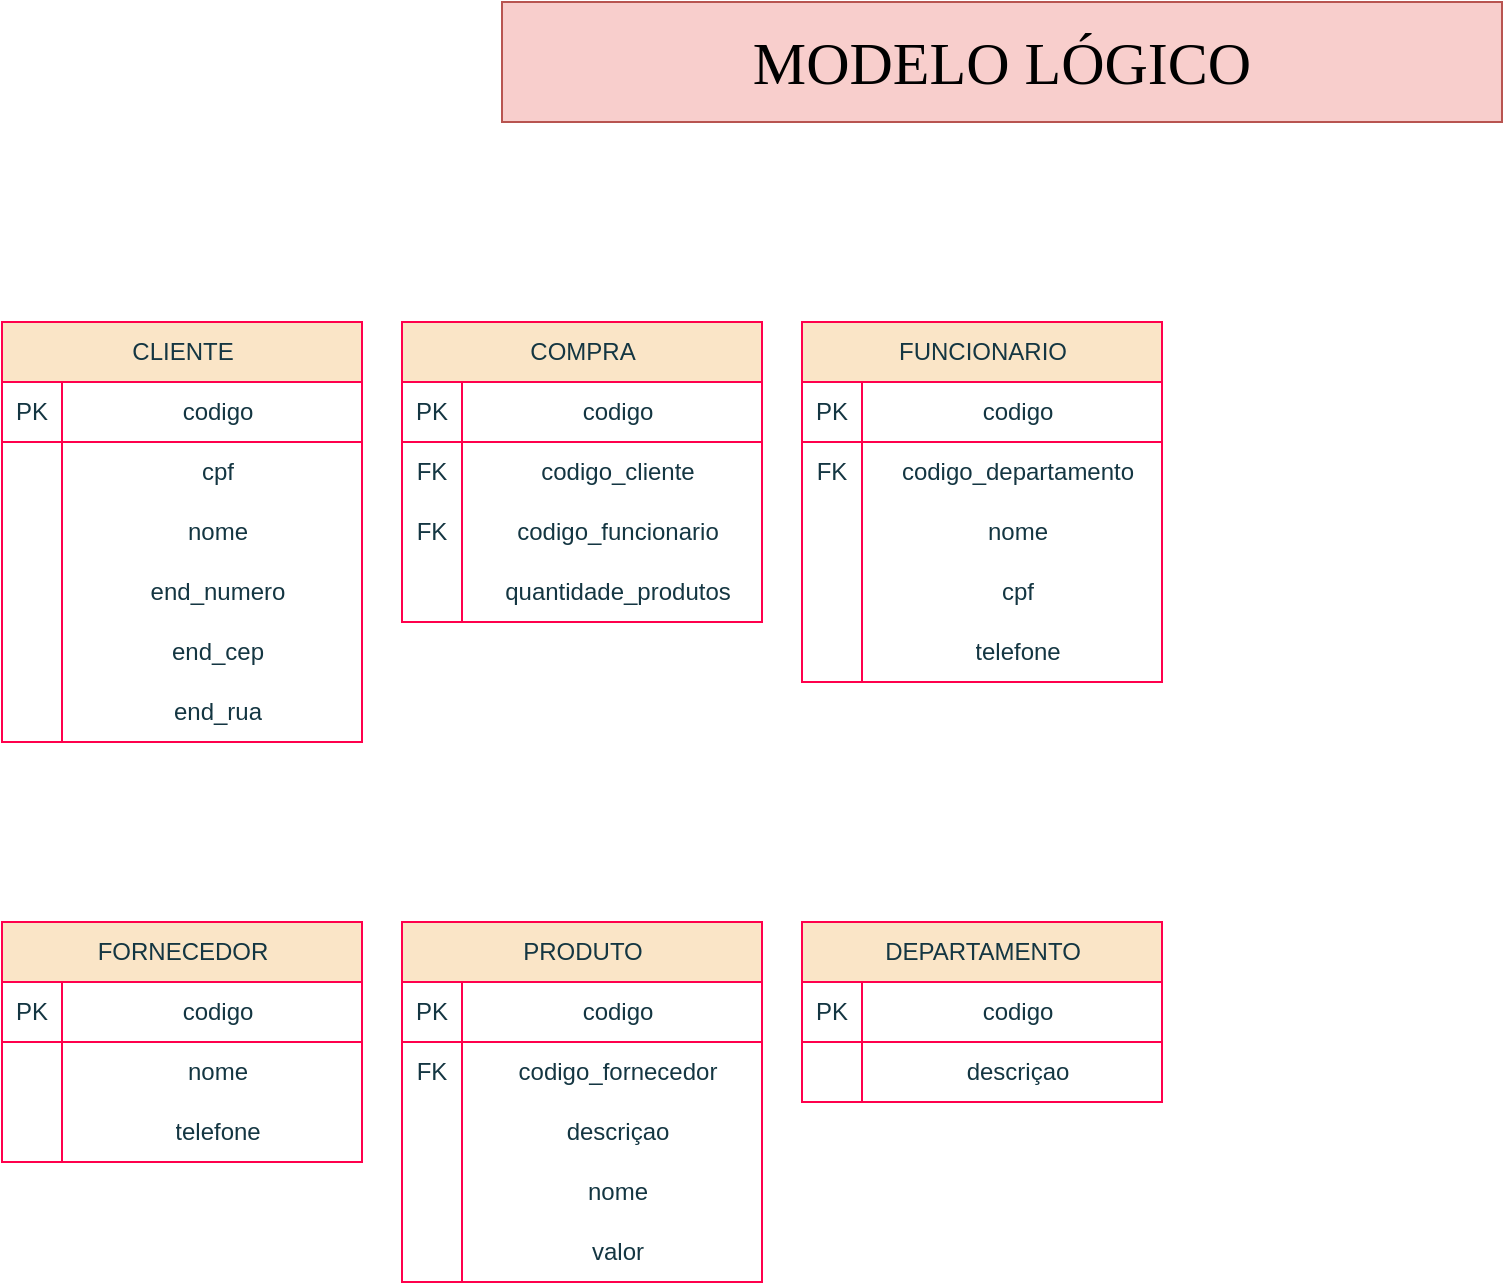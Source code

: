 <mxfile version="22.0.8" type="github">
  <diagram name="Página-1" id="IMEDKM5bIkjh9OdjRMLO">
    <mxGraphModel dx="1434" dy="782" grid="1" gridSize="10" guides="1" tooltips="1" connect="1" arrows="1" fold="1" page="1" pageScale="1" pageWidth="1169" pageHeight="827" background="#ffffff" math="0" shadow="0">
      <root>
        <mxCell id="0" />
        <mxCell id="1" parent="0" />
        <mxCell id="RP7J2aFm7QF6DrA7Vpbi-40" value="COMPRA" style="shape=table;startSize=30;container=1;collapsible=1;childLayout=tableLayout;fixedRows=1;rowLines=0;fontStyle=0;align=center;resizeLast=1;html=1;labelBackgroundColor=none;fillColor=#FAE5C7;strokeColor=#ff004c;fontColor=#143642;swimlaneFillColor=#FFFFFF;fontFamily=Helvetica; &lt;/style&gt;;" parent="1" vertex="1">
          <mxGeometry x="290" y="160" width="180" height="150" as="geometry" />
        </mxCell>
        <mxCell id="RP7J2aFm7QF6DrA7Vpbi-41" value="" style="shape=tableRow;horizontal=0;startSize=0;swimlaneHead=0;swimlaneBody=0;fillColor=none;collapsible=0;dropTarget=0;points=[[0,0.5],[1,0.5]];portConstraint=eastwest;top=0;left=0;right=0;bottom=1;labelBackgroundColor=none;strokeColor=#ff004c;fontColor=#143642;swimlaneFillColor=#FFFFFF;fontFamily=Helvetica; &lt;/style&gt;;fontStyle=0;align=center;" parent="RP7J2aFm7QF6DrA7Vpbi-40" vertex="1">
          <mxGeometry y="30" width="180" height="30" as="geometry" />
        </mxCell>
        <mxCell id="RP7J2aFm7QF6DrA7Vpbi-42" value="PK" style="shape=partialRectangle;connectable=0;fillColor=none;top=0;left=0;bottom=0;right=0;fontStyle=0;overflow=hidden;whiteSpace=wrap;html=1;labelBackgroundColor=none;strokeColor=#ff004c;fontColor=#143642;swimlaneFillColor=#FFFFFF;fontFamily=Helvetica; &lt;/style&gt;;align=center;" parent="RP7J2aFm7QF6DrA7Vpbi-41" vertex="1">
          <mxGeometry width="30" height="30" as="geometry">
            <mxRectangle width="30" height="30" as="alternateBounds" />
          </mxGeometry>
        </mxCell>
        <mxCell id="RP7J2aFm7QF6DrA7Vpbi-43" value="codigo" style="shape=partialRectangle;connectable=0;fillColor=none;top=0;left=0;bottom=0;right=0;align=center;spacingLeft=6;fontStyle=0;overflow=hidden;whiteSpace=wrap;html=1;labelBackgroundColor=none;strokeColor=#ff004c;fontColor=#143642;swimlaneFillColor=#FFFFFF;fontFamily=Helvetica; &lt;/style&gt;;" parent="RP7J2aFm7QF6DrA7Vpbi-41" vertex="1">
          <mxGeometry x="30" width="150" height="30" as="geometry">
            <mxRectangle width="150" height="30" as="alternateBounds" />
          </mxGeometry>
        </mxCell>
        <mxCell id="RP7J2aFm7QF6DrA7Vpbi-44" value="" style="shape=tableRow;horizontal=0;startSize=0;swimlaneHead=0;swimlaneBody=0;fillColor=none;collapsible=0;dropTarget=0;points=[[0,0.5],[1,0.5]];portConstraint=eastwest;top=0;left=0;right=0;bottom=0;labelBackgroundColor=none;strokeColor=#ff004c;fontColor=#143642;swimlaneFillColor=#FFFFFF;fontFamily=Helvetica; &lt;/style&gt;;fontStyle=0;align=center;" parent="RP7J2aFm7QF6DrA7Vpbi-40" vertex="1">
          <mxGeometry y="60" width="180" height="30" as="geometry" />
        </mxCell>
        <mxCell id="RP7J2aFm7QF6DrA7Vpbi-45" value="FK" style="shape=partialRectangle;connectable=0;fillColor=none;top=0;left=0;bottom=0;right=0;editable=1;overflow=hidden;whiteSpace=wrap;html=1;labelBackgroundColor=none;strokeColor=#ff004c;fontColor=#143642;swimlaneFillColor=#FFFFFF;fontFamily=Helvetica; &lt;/style&gt;;fontStyle=0;align=center;" parent="RP7J2aFm7QF6DrA7Vpbi-44" vertex="1">
          <mxGeometry width="30" height="30" as="geometry">
            <mxRectangle width="30" height="30" as="alternateBounds" />
          </mxGeometry>
        </mxCell>
        <mxCell id="RP7J2aFm7QF6DrA7Vpbi-46" value="codigo_cliente" style="shape=partialRectangle;connectable=0;fillColor=none;top=0;left=0;bottom=0;right=0;align=center;spacingLeft=6;overflow=hidden;whiteSpace=wrap;html=1;labelBackgroundColor=none;strokeColor=#ff004c;fontColor=#143642;swimlaneFillColor=#FFFFFF;fontFamily=Helvetica; &lt;/style&gt;;fontStyle=0;" parent="RP7J2aFm7QF6DrA7Vpbi-44" vertex="1">
          <mxGeometry x="30" width="150" height="30" as="geometry">
            <mxRectangle width="150" height="30" as="alternateBounds" />
          </mxGeometry>
        </mxCell>
        <mxCell id="RP7J2aFm7QF6DrA7Vpbi-47" value="" style="shape=tableRow;horizontal=0;startSize=0;swimlaneHead=0;swimlaneBody=0;fillColor=none;collapsible=0;dropTarget=0;points=[[0,0.5],[1,0.5]];portConstraint=eastwest;top=0;left=0;right=0;bottom=0;labelBackgroundColor=none;strokeColor=#ff004c;fontColor=#143642;swimlaneFillColor=#FFFFFF;fontFamily=Helvetica; &lt;/style&gt;;fontStyle=0;align=center;" parent="RP7J2aFm7QF6DrA7Vpbi-40" vertex="1">
          <mxGeometry y="90" width="180" height="30" as="geometry" />
        </mxCell>
        <mxCell id="RP7J2aFm7QF6DrA7Vpbi-48" value="FK" style="shape=partialRectangle;connectable=0;fillColor=none;top=0;left=0;bottom=0;right=0;editable=1;overflow=hidden;whiteSpace=wrap;html=1;labelBackgroundColor=none;strokeColor=#ff004c;fontColor=#143642;swimlaneFillColor=#FFFFFF;fontFamily=Helvetica; &lt;/style&gt;;fontStyle=0;align=center;" parent="RP7J2aFm7QF6DrA7Vpbi-47" vertex="1">
          <mxGeometry width="30" height="30" as="geometry">
            <mxRectangle width="30" height="30" as="alternateBounds" />
          </mxGeometry>
        </mxCell>
        <mxCell id="RP7J2aFm7QF6DrA7Vpbi-49" value="codigo_funcionario" style="shape=partialRectangle;connectable=0;fillColor=none;top=0;left=0;bottom=0;right=0;align=center;spacingLeft=6;overflow=hidden;whiteSpace=wrap;html=1;labelBackgroundColor=none;strokeColor=#ff004c;fontColor=#143642;swimlaneFillColor=#FFFFFF;fontFamily=Helvetica; &lt;/style&gt;;fontStyle=0;" parent="RP7J2aFm7QF6DrA7Vpbi-47" vertex="1">
          <mxGeometry x="30" width="150" height="30" as="geometry">
            <mxRectangle width="150" height="30" as="alternateBounds" />
          </mxGeometry>
        </mxCell>
        <mxCell id="RP7J2aFm7QF6DrA7Vpbi-50" value="" style="shape=tableRow;horizontal=0;startSize=0;swimlaneHead=0;swimlaneBody=0;fillColor=none;collapsible=0;dropTarget=0;points=[[0,0.5],[1,0.5]];portConstraint=eastwest;top=0;left=0;right=0;bottom=0;labelBackgroundColor=none;strokeColor=#ff004c;fontColor=#143642;swimlaneFillColor=#FFFFFF;fontFamily=Helvetica; &lt;/style&gt;;fontStyle=0;align=center;" parent="RP7J2aFm7QF6DrA7Vpbi-40" vertex="1">
          <mxGeometry y="120" width="180" height="30" as="geometry" />
        </mxCell>
        <mxCell id="RP7J2aFm7QF6DrA7Vpbi-51" value="" style="shape=partialRectangle;connectable=0;fillColor=none;top=0;left=0;bottom=0;right=0;editable=1;overflow=hidden;whiteSpace=wrap;html=1;labelBackgroundColor=none;strokeColor=#ff004c;fontColor=#143642;swimlaneFillColor=#FFFFFF;fontFamily=Helvetica; &lt;/style&gt;;fontStyle=0;align=center;" parent="RP7J2aFm7QF6DrA7Vpbi-50" vertex="1">
          <mxGeometry width="30" height="30" as="geometry">
            <mxRectangle width="30" height="30" as="alternateBounds" />
          </mxGeometry>
        </mxCell>
        <mxCell id="RP7J2aFm7QF6DrA7Vpbi-52" value="quantidade_produtos" style="shape=partialRectangle;connectable=0;fillColor=none;top=0;left=0;bottom=0;right=0;align=center;spacingLeft=6;overflow=hidden;whiteSpace=wrap;html=1;labelBackgroundColor=none;strokeColor=#ff004c;fontColor=#143642;swimlaneFillColor=#FFFFFF;fontFamily=Helvetica; &lt;/style&gt;;fontStyle=0;" parent="RP7J2aFm7QF6DrA7Vpbi-50" vertex="1">
          <mxGeometry x="30" width="150" height="30" as="geometry">
            <mxRectangle width="150" height="30" as="alternateBounds" />
          </mxGeometry>
        </mxCell>
        <mxCell id="RP7J2aFm7QF6DrA7Vpbi-53" value="PRODUTO" style="shape=table;startSize=30;container=1;collapsible=1;childLayout=tableLayout;fixedRows=1;rowLines=0;fontStyle=0;align=center;resizeLast=1;html=1;labelBackgroundColor=none;fillColor=#FAE5C7;strokeColor=#ff004c;fontColor=#143642;swimlaneFillColor=#FFFFFF;fontFamily=Helvetica; &lt;/style&gt;;" parent="1" vertex="1">
          <mxGeometry x="290" y="460" width="180" height="180" as="geometry" />
        </mxCell>
        <mxCell id="RP7J2aFm7QF6DrA7Vpbi-54" value="" style="shape=tableRow;horizontal=0;startSize=0;swimlaneHead=0;swimlaneBody=0;fillColor=none;collapsible=0;dropTarget=0;points=[[0,0.5],[1,0.5]];portConstraint=eastwest;top=0;left=0;right=0;bottom=1;labelBackgroundColor=none;strokeColor=#ff004c;fontColor=#143642;swimlaneFillColor=#FFFFFF;fontFamily=Helvetica; &lt;/style&gt;;fontStyle=0;align=center;" parent="RP7J2aFm7QF6DrA7Vpbi-53" vertex="1">
          <mxGeometry y="30" width="180" height="30" as="geometry" />
        </mxCell>
        <mxCell id="RP7J2aFm7QF6DrA7Vpbi-55" value="PK" style="shape=partialRectangle;connectable=0;fillColor=none;top=0;left=0;bottom=0;right=0;fontStyle=0;overflow=hidden;whiteSpace=wrap;html=1;labelBackgroundColor=none;strokeColor=#ff004c;fontColor=#143642;swimlaneFillColor=#FFFFFF;fontFamily=Helvetica; &lt;/style&gt;;align=center;" parent="RP7J2aFm7QF6DrA7Vpbi-54" vertex="1">
          <mxGeometry width="30" height="30" as="geometry">
            <mxRectangle width="30" height="30" as="alternateBounds" />
          </mxGeometry>
        </mxCell>
        <mxCell id="RP7J2aFm7QF6DrA7Vpbi-56" value="codigo" style="shape=partialRectangle;connectable=0;fillColor=none;top=0;left=0;bottom=0;right=0;align=center;spacingLeft=6;fontStyle=0;overflow=hidden;whiteSpace=wrap;html=1;labelBackgroundColor=none;strokeColor=#ff004c;fontColor=#143642;swimlaneFillColor=#FFFFFF;fontFamily=Helvetica; &lt;/style&gt;;" parent="RP7J2aFm7QF6DrA7Vpbi-54" vertex="1">
          <mxGeometry x="30" width="150" height="30" as="geometry">
            <mxRectangle width="150" height="30" as="alternateBounds" />
          </mxGeometry>
        </mxCell>
        <mxCell id="RP7J2aFm7QF6DrA7Vpbi-57" value="" style="shape=tableRow;horizontal=0;startSize=0;swimlaneHead=0;swimlaneBody=0;fillColor=none;collapsible=0;dropTarget=0;points=[[0,0.5],[1,0.5]];portConstraint=eastwest;top=0;left=0;right=0;bottom=0;labelBackgroundColor=none;strokeColor=#ff004c;fontColor=#143642;swimlaneFillColor=#FFFFFF;fontFamily=Helvetica; &lt;/style&gt;;fontStyle=0;align=center;" parent="RP7J2aFm7QF6DrA7Vpbi-53" vertex="1">
          <mxGeometry y="60" width="180" height="30" as="geometry" />
        </mxCell>
        <mxCell id="RP7J2aFm7QF6DrA7Vpbi-58" value="FK" style="shape=partialRectangle;connectable=0;fillColor=none;top=0;left=0;bottom=0;right=0;editable=1;overflow=hidden;whiteSpace=wrap;html=1;labelBackgroundColor=none;strokeColor=#ff004c;fontColor=#143642;swimlaneFillColor=#FFFFFF;fontFamily=Helvetica; &lt;/style&gt;;fontStyle=0;align=center;" parent="RP7J2aFm7QF6DrA7Vpbi-57" vertex="1">
          <mxGeometry width="30" height="30" as="geometry">
            <mxRectangle width="30" height="30" as="alternateBounds" />
          </mxGeometry>
        </mxCell>
        <mxCell id="RP7J2aFm7QF6DrA7Vpbi-59" value="codigo_fornecedor" style="shape=partialRectangle;connectable=0;fillColor=none;top=0;left=0;bottom=0;right=0;align=center;spacingLeft=6;overflow=hidden;whiteSpace=wrap;html=1;labelBackgroundColor=none;strokeColor=#ff004c;fontColor=#143642;swimlaneFillColor=#FFFFFF;fontFamily=Helvetica; &lt;/style&gt;;fontStyle=0;" parent="RP7J2aFm7QF6DrA7Vpbi-57" vertex="1">
          <mxGeometry x="30" width="150" height="30" as="geometry">
            <mxRectangle width="150" height="30" as="alternateBounds" />
          </mxGeometry>
        </mxCell>
        <mxCell id="RP7J2aFm7QF6DrA7Vpbi-60" value="" style="shape=tableRow;horizontal=0;startSize=0;swimlaneHead=0;swimlaneBody=0;fillColor=none;collapsible=0;dropTarget=0;points=[[0,0.5],[1,0.5]];portConstraint=eastwest;top=0;left=0;right=0;bottom=0;labelBackgroundColor=none;strokeColor=#ff004c;fontColor=#143642;swimlaneFillColor=#FFFFFF;fontFamily=Helvetica; &lt;/style&gt;;fontStyle=0;align=center;" parent="RP7J2aFm7QF6DrA7Vpbi-53" vertex="1">
          <mxGeometry y="90" width="180" height="30" as="geometry" />
        </mxCell>
        <mxCell id="RP7J2aFm7QF6DrA7Vpbi-61" value="" style="shape=partialRectangle;connectable=0;fillColor=none;top=0;left=0;bottom=0;right=0;editable=1;overflow=hidden;whiteSpace=wrap;html=1;labelBackgroundColor=none;strokeColor=#ff004c;fontColor=#143642;swimlaneFillColor=#FFFFFF;fontFamily=Helvetica; &lt;/style&gt;;fontStyle=0;align=center;" parent="RP7J2aFm7QF6DrA7Vpbi-60" vertex="1">
          <mxGeometry width="30" height="30" as="geometry">
            <mxRectangle width="30" height="30" as="alternateBounds" />
          </mxGeometry>
        </mxCell>
        <mxCell id="RP7J2aFm7QF6DrA7Vpbi-62" value="descriçao" style="shape=partialRectangle;connectable=0;fillColor=none;top=0;left=0;bottom=0;right=0;align=center;spacingLeft=6;overflow=hidden;whiteSpace=wrap;html=1;labelBackgroundColor=none;strokeColor=#ff004c;fontColor=#143642;swimlaneFillColor=#FFFFFF;fontFamily=Helvetica; &lt;/style&gt;;fontStyle=0;" parent="RP7J2aFm7QF6DrA7Vpbi-60" vertex="1">
          <mxGeometry x="30" width="150" height="30" as="geometry">
            <mxRectangle width="150" height="30" as="alternateBounds" />
          </mxGeometry>
        </mxCell>
        <mxCell id="RP7J2aFm7QF6DrA7Vpbi-63" value="" style="shape=tableRow;horizontal=0;startSize=0;swimlaneHead=0;swimlaneBody=0;fillColor=none;collapsible=0;dropTarget=0;points=[[0,0.5],[1,0.5]];portConstraint=eastwest;top=0;left=0;right=0;bottom=0;labelBackgroundColor=none;strokeColor=#ff004c;fontColor=#143642;swimlaneFillColor=#FFFFFF;fontFamily=Helvetica; &lt;/style&gt;;fontStyle=0;align=center;" parent="RP7J2aFm7QF6DrA7Vpbi-53" vertex="1">
          <mxGeometry y="120" width="180" height="30" as="geometry" />
        </mxCell>
        <mxCell id="RP7J2aFm7QF6DrA7Vpbi-64" value="" style="shape=partialRectangle;connectable=0;fillColor=none;top=0;left=0;bottom=0;right=0;editable=1;overflow=hidden;whiteSpace=wrap;html=1;labelBackgroundColor=none;strokeColor=#ff004c;fontColor=#143642;swimlaneFillColor=#FFFFFF;fontFamily=Helvetica; &lt;/style&gt;;fontStyle=0;align=center;" parent="RP7J2aFm7QF6DrA7Vpbi-63" vertex="1">
          <mxGeometry width="30" height="30" as="geometry">
            <mxRectangle width="30" height="30" as="alternateBounds" />
          </mxGeometry>
        </mxCell>
        <mxCell id="RP7J2aFm7QF6DrA7Vpbi-65" value="nome" style="shape=partialRectangle;connectable=0;fillColor=none;top=0;left=0;bottom=0;right=0;align=center;spacingLeft=6;overflow=hidden;whiteSpace=wrap;html=1;labelBackgroundColor=none;strokeColor=#ff004c;fontColor=#143642;swimlaneFillColor=#FFFFFF;fontFamily=Helvetica; &lt;/style&gt;;fontStyle=0;" parent="RP7J2aFm7QF6DrA7Vpbi-63" vertex="1">
          <mxGeometry x="30" width="150" height="30" as="geometry">
            <mxRectangle width="150" height="30" as="alternateBounds" />
          </mxGeometry>
        </mxCell>
        <mxCell id="RP7J2aFm7QF6DrA7Vpbi-143" style="shape=tableRow;horizontal=0;startSize=0;swimlaneHead=0;swimlaneBody=0;fillColor=none;collapsible=0;dropTarget=0;points=[[0,0.5],[1,0.5]];portConstraint=eastwest;top=0;left=0;right=0;bottom=0;labelBackgroundColor=none;strokeColor=#ff004c;fontColor=#143642;swimlaneFillColor=#FFFFFF;fontFamily=Helvetica; &lt;/style&gt;;fontStyle=0;align=center;" parent="RP7J2aFm7QF6DrA7Vpbi-53" vertex="1">
          <mxGeometry y="150" width="180" height="30" as="geometry" />
        </mxCell>
        <mxCell id="RP7J2aFm7QF6DrA7Vpbi-144" value="" style="shape=partialRectangle;connectable=0;fillColor=none;top=0;left=0;bottom=0;right=0;editable=1;overflow=hidden;whiteSpace=wrap;html=1;labelBackgroundColor=none;strokeColor=#ff004c;fontColor=#143642;swimlaneFillColor=#FFFFFF;fontFamily=Helvetica; &lt;/style&gt;;fontStyle=0;align=center;" parent="RP7J2aFm7QF6DrA7Vpbi-143" vertex="1">
          <mxGeometry width="30" height="30" as="geometry">
            <mxRectangle width="30" height="30" as="alternateBounds" />
          </mxGeometry>
        </mxCell>
        <mxCell id="RP7J2aFm7QF6DrA7Vpbi-145" value="valor" style="shape=partialRectangle;connectable=0;fillColor=none;top=0;left=0;bottom=0;right=0;align=center;spacingLeft=6;overflow=hidden;whiteSpace=wrap;html=1;labelBackgroundColor=none;strokeColor=#ff004c;fontColor=#143642;swimlaneFillColor=#FFFFFF;fontFamily=Helvetica; &lt;/style&gt;;fontStyle=0;" parent="RP7J2aFm7QF6DrA7Vpbi-143" vertex="1">
          <mxGeometry x="30" width="150" height="30" as="geometry">
            <mxRectangle width="150" height="30" as="alternateBounds" />
          </mxGeometry>
        </mxCell>
        <mxCell id="RP7J2aFm7QF6DrA7Vpbi-66" value="CLIENTE" style="shape=table;startSize=30;container=1;collapsible=1;childLayout=tableLayout;fixedRows=1;rowLines=0;fontStyle=0;align=center;resizeLast=1;html=1;labelBackgroundColor=none;fillColor=#FAE5C7;strokeColor=#ff004c;fontColor=#143642;swimlaneFillColor=#FFFFFF;fontFamily=Helvetica; &lt;/style&gt;;" parent="1" vertex="1">
          <mxGeometry x="90" y="160" width="180" height="210" as="geometry" />
        </mxCell>
        <mxCell id="RP7J2aFm7QF6DrA7Vpbi-67" value="" style="shape=tableRow;horizontal=0;startSize=0;swimlaneHead=0;swimlaneBody=0;fillColor=none;collapsible=0;dropTarget=0;points=[[0,0.5],[1,0.5]];portConstraint=eastwest;top=0;left=0;right=0;bottom=1;labelBackgroundColor=none;strokeColor=#ff004c;fontColor=#143642;swimlaneFillColor=#FFFFFF;fontFamily=Helvetica; &lt;/style&gt;;fontStyle=0;align=center;" parent="RP7J2aFm7QF6DrA7Vpbi-66" vertex="1">
          <mxGeometry y="30" width="180" height="30" as="geometry" />
        </mxCell>
        <mxCell id="RP7J2aFm7QF6DrA7Vpbi-68" value="PK" style="shape=partialRectangle;connectable=0;fillColor=none;top=0;left=0;bottom=0;right=0;fontStyle=0;overflow=hidden;whiteSpace=wrap;html=1;labelBackgroundColor=none;strokeColor=#ff004c;fontColor=#143642;swimlaneFillColor=#FFFFFF;fontFamily=Helvetica; &lt;/style&gt;;align=center;" parent="RP7J2aFm7QF6DrA7Vpbi-67" vertex="1">
          <mxGeometry width="30" height="30" as="geometry">
            <mxRectangle width="30" height="30" as="alternateBounds" />
          </mxGeometry>
        </mxCell>
        <mxCell id="RP7J2aFm7QF6DrA7Vpbi-69" value="codigo" style="shape=partialRectangle;connectable=0;fillColor=none;top=0;left=0;bottom=0;right=0;align=center;spacingLeft=6;fontStyle=0;overflow=hidden;whiteSpace=wrap;html=1;labelBackgroundColor=none;strokeColor=#ff004c;fontColor=#143642;swimlaneFillColor=#FFFFFF;fontFamily=Helvetica; &lt;/style&gt;;" parent="RP7J2aFm7QF6DrA7Vpbi-67" vertex="1">
          <mxGeometry x="30" width="150" height="30" as="geometry">
            <mxRectangle width="150" height="30" as="alternateBounds" />
          </mxGeometry>
        </mxCell>
        <mxCell id="RP7J2aFm7QF6DrA7Vpbi-70" value="" style="shape=tableRow;horizontal=0;startSize=0;swimlaneHead=0;swimlaneBody=0;fillColor=none;collapsible=0;dropTarget=0;points=[[0,0.5],[1,0.5]];portConstraint=eastwest;top=0;left=0;right=0;bottom=0;labelBackgroundColor=none;strokeColor=#ff004c;fontColor=#143642;swimlaneFillColor=#FFFFFF;fontFamily=Helvetica; &lt;/style&gt;;fontStyle=0;align=center;" parent="RP7J2aFm7QF6DrA7Vpbi-66" vertex="1">
          <mxGeometry y="60" width="180" height="30" as="geometry" />
        </mxCell>
        <mxCell id="RP7J2aFm7QF6DrA7Vpbi-71" value="" style="shape=partialRectangle;connectable=0;fillColor=none;top=0;left=0;bottom=0;right=0;editable=1;overflow=hidden;whiteSpace=wrap;html=1;labelBackgroundColor=none;strokeColor=#ff004c;fontColor=#143642;swimlaneFillColor=#FFFFFF;fontFamily=Helvetica; &lt;/style&gt;;fontStyle=0;align=center;" parent="RP7J2aFm7QF6DrA7Vpbi-70" vertex="1">
          <mxGeometry width="30" height="30" as="geometry">
            <mxRectangle width="30" height="30" as="alternateBounds" />
          </mxGeometry>
        </mxCell>
        <mxCell id="RP7J2aFm7QF6DrA7Vpbi-72" value="cpf" style="shape=partialRectangle;connectable=0;fillColor=none;top=0;left=0;bottom=0;right=0;align=center;spacingLeft=6;overflow=hidden;whiteSpace=wrap;html=1;labelBackgroundColor=none;strokeColor=#ff004c;fontColor=#143642;swimlaneFillColor=#FFFFFF;fontFamily=Helvetica; &lt;/style&gt;;fontStyle=0;" parent="RP7J2aFm7QF6DrA7Vpbi-70" vertex="1">
          <mxGeometry x="30" width="150" height="30" as="geometry">
            <mxRectangle width="150" height="30" as="alternateBounds" />
          </mxGeometry>
        </mxCell>
        <mxCell id="RP7J2aFm7QF6DrA7Vpbi-73" value="" style="shape=tableRow;horizontal=0;startSize=0;swimlaneHead=0;swimlaneBody=0;fillColor=none;collapsible=0;dropTarget=0;points=[[0,0.5],[1,0.5]];portConstraint=eastwest;top=0;left=0;right=0;bottom=0;labelBackgroundColor=none;strokeColor=#ff004c;fontColor=#143642;swimlaneFillColor=#FFFFFF;fontFamily=Helvetica; &lt;/style&gt;;fontStyle=0;align=center;" parent="RP7J2aFm7QF6DrA7Vpbi-66" vertex="1">
          <mxGeometry y="90" width="180" height="30" as="geometry" />
        </mxCell>
        <mxCell id="RP7J2aFm7QF6DrA7Vpbi-74" value="" style="shape=partialRectangle;connectable=0;fillColor=none;top=0;left=0;bottom=0;right=0;editable=1;overflow=hidden;whiteSpace=wrap;html=1;labelBackgroundColor=none;strokeColor=#ff004c;fontColor=#143642;swimlaneFillColor=#FFFFFF;fontFamily=Helvetica; &lt;/style&gt;;fontStyle=0;align=center;" parent="RP7J2aFm7QF6DrA7Vpbi-73" vertex="1">
          <mxGeometry width="30" height="30" as="geometry">
            <mxRectangle width="30" height="30" as="alternateBounds" />
          </mxGeometry>
        </mxCell>
        <mxCell id="RP7J2aFm7QF6DrA7Vpbi-75" value="nome" style="shape=partialRectangle;connectable=0;fillColor=none;top=0;left=0;bottom=0;right=0;align=center;spacingLeft=6;overflow=hidden;whiteSpace=wrap;html=1;labelBackgroundColor=none;strokeColor=#ff004c;fontColor=#143642;swimlaneFillColor=#FFFFFF;fontFamily=Helvetica; &lt;/style&gt;;fontStyle=0;" parent="RP7J2aFm7QF6DrA7Vpbi-73" vertex="1">
          <mxGeometry x="30" width="150" height="30" as="geometry">
            <mxRectangle width="150" height="30" as="alternateBounds" />
          </mxGeometry>
        </mxCell>
        <mxCell id="RP7J2aFm7QF6DrA7Vpbi-76" value="" style="shape=tableRow;horizontal=0;startSize=0;swimlaneHead=0;swimlaneBody=0;fillColor=none;collapsible=0;dropTarget=0;points=[[0,0.5],[1,0.5]];portConstraint=eastwest;top=0;left=0;right=0;bottom=0;labelBackgroundColor=none;strokeColor=#ff004c;fontColor=#143642;swimlaneFillColor=#FFFFFF;fontFamily=Helvetica; &lt;/style&gt;;fontStyle=0;align=center;" parent="RP7J2aFm7QF6DrA7Vpbi-66" vertex="1">
          <mxGeometry y="120" width="180" height="30" as="geometry" />
        </mxCell>
        <mxCell id="RP7J2aFm7QF6DrA7Vpbi-77" value="" style="shape=partialRectangle;connectable=0;fillColor=none;top=0;left=0;bottom=0;right=0;editable=1;overflow=hidden;whiteSpace=wrap;html=1;labelBackgroundColor=none;strokeColor=#ff004c;fontColor=#143642;swimlaneFillColor=#FFFFFF;fontFamily=Helvetica; &lt;/style&gt;;fontStyle=0;align=center;" parent="RP7J2aFm7QF6DrA7Vpbi-76" vertex="1">
          <mxGeometry width="30" height="30" as="geometry">
            <mxRectangle width="30" height="30" as="alternateBounds" />
          </mxGeometry>
        </mxCell>
        <mxCell id="RP7J2aFm7QF6DrA7Vpbi-78" value="end_numero" style="shape=partialRectangle;connectable=0;fillColor=none;top=0;left=0;bottom=0;right=0;align=center;spacingLeft=6;overflow=hidden;whiteSpace=wrap;html=1;labelBackgroundColor=none;strokeColor=#ff004c;fontColor=#143642;swimlaneFillColor=#FFFFFF;fontFamily=Helvetica; &lt;/style&gt;;fontStyle=0;" parent="RP7J2aFm7QF6DrA7Vpbi-76" vertex="1">
          <mxGeometry x="30" width="150" height="30" as="geometry">
            <mxRectangle width="150" height="30" as="alternateBounds" />
          </mxGeometry>
        </mxCell>
        <mxCell id="RP7J2aFm7QF6DrA7Vpbi-131" style="shape=tableRow;horizontal=0;startSize=0;swimlaneHead=0;swimlaneBody=0;fillColor=none;collapsible=0;dropTarget=0;points=[[0,0.5],[1,0.5]];portConstraint=eastwest;top=0;left=0;right=0;bottom=0;labelBackgroundColor=none;strokeColor=#ff004c;fontColor=#143642;swimlaneFillColor=#FFFFFF;fontFamily=Helvetica; &lt;/style&gt;;fontStyle=0;align=center;" parent="RP7J2aFm7QF6DrA7Vpbi-66" vertex="1">
          <mxGeometry y="150" width="180" height="30" as="geometry" />
        </mxCell>
        <mxCell id="RP7J2aFm7QF6DrA7Vpbi-132" style="shape=partialRectangle;connectable=0;fillColor=none;top=0;left=0;bottom=0;right=0;editable=1;overflow=hidden;whiteSpace=wrap;html=1;labelBackgroundColor=none;strokeColor=#ff004c;fontColor=#143642;swimlaneFillColor=#FFFFFF;fontFamily=Helvetica; &lt;/style&gt;;fontStyle=0;align=center;" parent="RP7J2aFm7QF6DrA7Vpbi-131" vertex="1">
          <mxGeometry width="30" height="30" as="geometry">
            <mxRectangle width="30" height="30" as="alternateBounds" />
          </mxGeometry>
        </mxCell>
        <mxCell id="RP7J2aFm7QF6DrA7Vpbi-133" value="end_cep" style="shape=partialRectangle;connectable=0;fillColor=none;top=0;left=0;bottom=0;right=0;align=center;spacingLeft=6;overflow=hidden;whiteSpace=wrap;html=1;labelBackgroundColor=none;strokeColor=#ff004c;fontColor=#143642;swimlaneFillColor=#FFFFFF;fontFamily=Helvetica; &lt;/style&gt;;fontStyle=0;" parent="RP7J2aFm7QF6DrA7Vpbi-131" vertex="1">
          <mxGeometry x="30" width="150" height="30" as="geometry">
            <mxRectangle width="150" height="30" as="alternateBounds" />
          </mxGeometry>
        </mxCell>
        <mxCell id="RP7J2aFm7QF6DrA7Vpbi-134" style="shape=tableRow;horizontal=0;startSize=0;swimlaneHead=0;swimlaneBody=0;fillColor=none;collapsible=0;dropTarget=0;points=[[0,0.5],[1,0.5]];portConstraint=eastwest;top=0;left=0;right=0;bottom=0;labelBackgroundColor=none;strokeColor=#ff004c;fontColor=#143642;swimlaneFillColor=#FFFFFF;fontFamily=Helvetica; &lt;/style&gt;;fontStyle=0;align=center;" parent="RP7J2aFm7QF6DrA7Vpbi-66" vertex="1">
          <mxGeometry y="180" width="180" height="30" as="geometry" />
        </mxCell>
        <mxCell id="RP7J2aFm7QF6DrA7Vpbi-135" style="shape=partialRectangle;connectable=0;fillColor=none;top=0;left=0;bottom=0;right=0;editable=1;overflow=hidden;whiteSpace=wrap;html=1;labelBackgroundColor=none;strokeColor=#ff004c;fontColor=#143642;swimlaneFillColor=#FFFFFF;fontFamily=Helvetica; &lt;/style&gt;;fontStyle=0;align=center;" parent="RP7J2aFm7QF6DrA7Vpbi-134" vertex="1">
          <mxGeometry width="30" height="30" as="geometry">
            <mxRectangle width="30" height="30" as="alternateBounds" />
          </mxGeometry>
        </mxCell>
        <mxCell id="RP7J2aFm7QF6DrA7Vpbi-136" value="end_rua" style="shape=partialRectangle;connectable=0;fillColor=none;top=0;left=0;bottom=0;right=0;align=center;spacingLeft=6;overflow=hidden;whiteSpace=wrap;html=1;labelBackgroundColor=none;strokeColor=#ff004c;fontColor=#143642;swimlaneFillColor=#FFFFFF;fontFamily=Helvetica; &lt;/style&gt;;fontStyle=0;" parent="RP7J2aFm7QF6DrA7Vpbi-134" vertex="1">
          <mxGeometry x="30" width="150" height="30" as="geometry">
            <mxRectangle width="150" height="30" as="alternateBounds" />
          </mxGeometry>
        </mxCell>
        <mxCell id="RP7J2aFm7QF6DrA7Vpbi-79" value="FUNCIONARIO" style="shape=table;startSize=30;container=1;collapsible=1;childLayout=tableLayout;fixedRows=1;rowLines=0;fontStyle=0;align=center;resizeLast=1;html=1;labelBackgroundColor=none;fillColor=#FAE5C7;strokeColor=#ff004c;fontColor=#143642;swimlaneFillColor=#FFFFFF;fontFamily=Helvetica; &lt;/style&gt;;" parent="1" vertex="1">
          <mxGeometry x="490" y="160" width="180" height="180" as="geometry" />
        </mxCell>
        <mxCell id="RP7J2aFm7QF6DrA7Vpbi-80" value="" style="shape=tableRow;horizontal=0;startSize=0;swimlaneHead=0;swimlaneBody=0;fillColor=none;collapsible=0;dropTarget=0;points=[[0,0.5],[1,0.5]];portConstraint=eastwest;top=0;left=0;right=0;bottom=1;labelBackgroundColor=none;strokeColor=#ff004c;fontColor=#143642;swimlaneFillColor=#FFFFFF;fontFamily=Helvetica; &lt;/style&gt;;fontStyle=0;align=center;" parent="RP7J2aFm7QF6DrA7Vpbi-79" vertex="1">
          <mxGeometry y="30" width="180" height="30" as="geometry" />
        </mxCell>
        <mxCell id="RP7J2aFm7QF6DrA7Vpbi-81" value="PK" style="shape=partialRectangle;connectable=0;fillColor=none;top=0;left=0;bottom=0;right=0;fontStyle=0;overflow=hidden;whiteSpace=wrap;html=1;labelBackgroundColor=none;strokeColor=#ff004c;fontColor=#143642;swimlaneFillColor=#FFFFFF;fontFamily=Helvetica; &lt;/style&gt;;align=center;" parent="RP7J2aFm7QF6DrA7Vpbi-80" vertex="1">
          <mxGeometry width="30" height="30" as="geometry">
            <mxRectangle width="30" height="30" as="alternateBounds" />
          </mxGeometry>
        </mxCell>
        <mxCell id="RP7J2aFm7QF6DrA7Vpbi-82" value="codigo" style="shape=partialRectangle;connectable=0;fillColor=none;top=0;left=0;bottom=0;right=0;align=center;spacingLeft=6;fontStyle=0;overflow=hidden;whiteSpace=wrap;html=1;labelBackgroundColor=none;strokeColor=#ff004c;fontColor=#143642;swimlaneFillColor=#FFFFFF;fontFamily=Helvetica; &lt;/style&gt;;" parent="RP7J2aFm7QF6DrA7Vpbi-80" vertex="1">
          <mxGeometry x="30" width="150" height="30" as="geometry">
            <mxRectangle width="150" height="30" as="alternateBounds" />
          </mxGeometry>
        </mxCell>
        <mxCell id="RP7J2aFm7QF6DrA7Vpbi-83" value="" style="shape=tableRow;horizontal=0;startSize=0;swimlaneHead=0;swimlaneBody=0;fillColor=none;collapsible=0;dropTarget=0;points=[[0,0.5],[1,0.5]];portConstraint=eastwest;top=0;left=0;right=0;bottom=0;labelBackgroundColor=none;strokeColor=#ff004c;fontColor=#143642;swimlaneFillColor=#FFFFFF;fontFamily=Helvetica; &lt;/style&gt;;fontStyle=0;align=center;" parent="RP7J2aFm7QF6DrA7Vpbi-79" vertex="1">
          <mxGeometry y="60" width="180" height="30" as="geometry" />
        </mxCell>
        <mxCell id="RP7J2aFm7QF6DrA7Vpbi-84" value="FK" style="shape=partialRectangle;connectable=0;fillColor=none;top=0;left=0;bottom=0;right=0;editable=1;overflow=hidden;whiteSpace=wrap;html=1;labelBackgroundColor=none;strokeColor=#ff004c;fontColor=#143642;swimlaneFillColor=#FFFFFF;fontFamily=Helvetica; &lt;/style&gt;;fontStyle=0;align=center;" parent="RP7J2aFm7QF6DrA7Vpbi-83" vertex="1">
          <mxGeometry width="30" height="30" as="geometry">
            <mxRectangle width="30" height="30" as="alternateBounds" />
          </mxGeometry>
        </mxCell>
        <mxCell id="RP7J2aFm7QF6DrA7Vpbi-85" value="codigo_departamento" style="shape=partialRectangle;connectable=0;fillColor=none;top=0;left=0;bottom=0;right=0;align=center;spacingLeft=6;overflow=hidden;whiteSpace=wrap;html=1;labelBackgroundColor=none;strokeColor=#ff004c;fontColor=#143642;swimlaneFillColor=#FFFFFF;fontFamily=Helvetica; &lt;/style&gt;;fontStyle=0;" parent="RP7J2aFm7QF6DrA7Vpbi-83" vertex="1">
          <mxGeometry x="30" width="150" height="30" as="geometry">
            <mxRectangle width="150" height="30" as="alternateBounds" />
          </mxGeometry>
        </mxCell>
        <mxCell id="RP7J2aFm7QF6DrA7Vpbi-86" value="" style="shape=tableRow;horizontal=0;startSize=0;swimlaneHead=0;swimlaneBody=0;fillColor=none;collapsible=0;dropTarget=0;points=[[0,0.5],[1,0.5]];portConstraint=eastwest;top=0;left=0;right=0;bottom=0;labelBackgroundColor=none;strokeColor=#ff004c;fontColor=#143642;swimlaneFillColor=#FFFFFF;fontFamily=Helvetica; &lt;/style&gt;;fontStyle=0;align=center;" parent="RP7J2aFm7QF6DrA7Vpbi-79" vertex="1">
          <mxGeometry y="90" width="180" height="30" as="geometry" />
        </mxCell>
        <mxCell id="RP7J2aFm7QF6DrA7Vpbi-87" value="" style="shape=partialRectangle;connectable=0;fillColor=none;top=0;left=0;bottom=0;right=0;editable=1;overflow=hidden;whiteSpace=wrap;html=1;labelBackgroundColor=none;strokeColor=#ff004c;fontColor=#143642;swimlaneFillColor=#FFFFFF;fontFamily=Helvetica; &lt;/style&gt;;fontStyle=0;align=center;" parent="RP7J2aFm7QF6DrA7Vpbi-86" vertex="1">
          <mxGeometry width="30" height="30" as="geometry">
            <mxRectangle width="30" height="30" as="alternateBounds" />
          </mxGeometry>
        </mxCell>
        <mxCell id="RP7J2aFm7QF6DrA7Vpbi-88" value="nome" style="shape=partialRectangle;connectable=0;fillColor=none;top=0;left=0;bottom=0;right=0;align=center;spacingLeft=6;overflow=hidden;whiteSpace=wrap;html=1;labelBackgroundColor=none;strokeColor=#ff004c;fontColor=#143642;swimlaneFillColor=#FFFFFF;fontFamily=Helvetica; &lt;/style&gt;;fontStyle=0;" parent="RP7J2aFm7QF6DrA7Vpbi-86" vertex="1">
          <mxGeometry x="30" width="150" height="30" as="geometry">
            <mxRectangle width="150" height="30" as="alternateBounds" />
          </mxGeometry>
        </mxCell>
        <mxCell id="RP7J2aFm7QF6DrA7Vpbi-89" value="" style="shape=tableRow;horizontal=0;startSize=0;swimlaneHead=0;swimlaneBody=0;fillColor=none;collapsible=0;dropTarget=0;points=[[0,0.5],[1,0.5]];portConstraint=eastwest;top=0;left=0;right=0;bottom=0;labelBackgroundColor=none;strokeColor=#ff004c;fontColor=#143642;swimlaneFillColor=#FFFFFF;fontFamily=Helvetica; &lt;/style&gt;;fontStyle=0;align=center;" parent="RP7J2aFm7QF6DrA7Vpbi-79" vertex="1">
          <mxGeometry y="120" width="180" height="30" as="geometry" />
        </mxCell>
        <mxCell id="RP7J2aFm7QF6DrA7Vpbi-90" value="" style="shape=partialRectangle;connectable=0;fillColor=none;top=0;left=0;bottom=0;right=0;editable=1;overflow=hidden;whiteSpace=wrap;html=1;labelBackgroundColor=none;strokeColor=#ff004c;fontColor=#143642;swimlaneFillColor=#FFFFFF;fontFamily=Helvetica; &lt;/style&gt;;fontStyle=0;align=center;" parent="RP7J2aFm7QF6DrA7Vpbi-89" vertex="1">
          <mxGeometry width="30" height="30" as="geometry">
            <mxRectangle width="30" height="30" as="alternateBounds" />
          </mxGeometry>
        </mxCell>
        <mxCell id="RP7J2aFm7QF6DrA7Vpbi-91" value="cpf" style="shape=partialRectangle;connectable=0;fillColor=none;top=0;left=0;bottom=0;right=0;align=center;spacingLeft=6;overflow=hidden;whiteSpace=wrap;html=1;labelBackgroundColor=none;strokeColor=#ff004c;fontColor=#143642;swimlaneFillColor=#FFFFFF;fontFamily=Helvetica; &lt;/style&gt;;fontStyle=0;" parent="RP7J2aFm7QF6DrA7Vpbi-89" vertex="1">
          <mxGeometry x="30" width="150" height="30" as="geometry">
            <mxRectangle width="150" height="30" as="alternateBounds" />
          </mxGeometry>
        </mxCell>
        <mxCell id="RP7J2aFm7QF6DrA7Vpbi-140" style="shape=tableRow;horizontal=0;startSize=0;swimlaneHead=0;swimlaneBody=0;fillColor=none;collapsible=0;dropTarget=0;points=[[0,0.5],[1,0.5]];portConstraint=eastwest;top=0;left=0;right=0;bottom=0;labelBackgroundColor=none;strokeColor=#ff004c;fontColor=#143642;swimlaneFillColor=#FFFFFF;fontFamily=Helvetica; &lt;/style&gt;;fontStyle=0;align=center;" parent="RP7J2aFm7QF6DrA7Vpbi-79" vertex="1">
          <mxGeometry y="150" width="180" height="30" as="geometry" />
        </mxCell>
        <mxCell id="RP7J2aFm7QF6DrA7Vpbi-141" style="shape=partialRectangle;connectable=0;fillColor=none;top=0;left=0;bottom=0;right=0;editable=1;overflow=hidden;whiteSpace=wrap;html=1;labelBackgroundColor=none;strokeColor=#ff004c;fontColor=#143642;swimlaneFillColor=#FFFFFF;fontFamily=Helvetica; &lt;/style&gt;;fontStyle=0;align=center;" parent="RP7J2aFm7QF6DrA7Vpbi-140" vertex="1">
          <mxGeometry width="30" height="30" as="geometry">
            <mxRectangle width="30" height="30" as="alternateBounds" />
          </mxGeometry>
        </mxCell>
        <mxCell id="RP7J2aFm7QF6DrA7Vpbi-142" value="telefone" style="shape=partialRectangle;connectable=0;fillColor=none;top=0;left=0;bottom=0;right=0;align=center;spacingLeft=6;overflow=hidden;whiteSpace=wrap;html=1;labelBackgroundColor=none;strokeColor=#ff004c;fontColor=#143642;swimlaneFillColor=#FFFFFF;fontFamily=Helvetica; &lt;/style&gt;;fontStyle=0;" parent="RP7J2aFm7QF6DrA7Vpbi-140" vertex="1">
          <mxGeometry x="30" width="150" height="30" as="geometry">
            <mxRectangle width="150" height="30" as="alternateBounds" />
          </mxGeometry>
        </mxCell>
        <mxCell id="RP7J2aFm7QF6DrA7Vpbi-92" value="FORNECEDOR" style="shape=table;startSize=30;container=1;collapsible=1;childLayout=tableLayout;fixedRows=1;rowLines=0;fontStyle=0;align=center;resizeLast=1;html=1;labelBackgroundColor=none;fillColor=#FAE5C7;strokeColor=#ff004c;fontColor=#143642;swimlaneFillColor=#FFFFFF;fontFamily=Helvetica; &lt;/style&gt;;" parent="1" vertex="1">
          <mxGeometry x="90" y="460" width="180" height="120" as="geometry" />
        </mxCell>
        <mxCell id="RP7J2aFm7QF6DrA7Vpbi-93" value="" style="shape=tableRow;horizontal=0;startSize=0;swimlaneHead=0;swimlaneBody=0;fillColor=none;collapsible=0;dropTarget=0;points=[[0,0.5],[1,0.5]];portConstraint=eastwest;top=0;left=0;right=0;bottom=1;labelBackgroundColor=none;strokeColor=#ff004c;fontColor=#143642;swimlaneFillColor=#FFFFFF;fontFamily=Helvetica; &lt;/style&gt;;fontStyle=0;align=center;" parent="RP7J2aFm7QF6DrA7Vpbi-92" vertex="1">
          <mxGeometry y="30" width="180" height="30" as="geometry" />
        </mxCell>
        <mxCell id="RP7J2aFm7QF6DrA7Vpbi-94" value="PK" style="shape=partialRectangle;connectable=0;fillColor=none;top=0;left=0;bottom=0;right=0;fontStyle=0;overflow=hidden;whiteSpace=wrap;html=1;labelBackgroundColor=none;strokeColor=#ff004c;fontColor=#143642;swimlaneFillColor=#FFFFFF;fontFamily=Helvetica; &lt;/style&gt;;align=center;" parent="RP7J2aFm7QF6DrA7Vpbi-93" vertex="1">
          <mxGeometry width="30" height="30" as="geometry">
            <mxRectangle width="30" height="30" as="alternateBounds" />
          </mxGeometry>
        </mxCell>
        <mxCell id="RP7J2aFm7QF6DrA7Vpbi-95" value="codigo" style="shape=partialRectangle;connectable=0;fillColor=none;top=0;left=0;bottom=0;right=0;align=center;spacingLeft=6;fontStyle=0;overflow=hidden;whiteSpace=wrap;html=1;labelBackgroundColor=none;strokeColor=#ff004c;fontColor=#143642;swimlaneFillColor=#FFFFFF;fontFamily=Helvetica; &lt;/style&gt;;" parent="RP7J2aFm7QF6DrA7Vpbi-93" vertex="1">
          <mxGeometry x="30" width="150" height="30" as="geometry">
            <mxRectangle width="150" height="30" as="alternateBounds" />
          </mxGeometry>
        </mxCell>
        <mxCell id="RP7J2aFm7QF6DrA7Vpbi-96" value="" style="shape=tableRow;horizontal=0;startSize=0;swimlaneHead=0;swimlaneBody=0;fillColor=none;collapsible=0;dropTarget=0;points=[[0,0.5],[1,0.5]];portConstraint=eastwest;top=0;left=0;right=0;bottom=0;labelBackgroundColor=none;strokeColor=#ff004c;fontColor=#143642;swimlaneFillColor=#FFFFFF;fontFamily=Helvetica; &lt;/style&gt;;fontStyle=0;align=center;" parent="RP7J2aFm7QF6DrA7Vpbi-92" vertex="1">
          <mxGeometry y="60" width="180" height="30" as="geometry" />
        </mxCell>
        <mxCell id="RP7J2aFm7QF6DrA7Vpbi-97" value="" style="shape=partialRectangle;connectable=0;fillColor=none;top=0;left=0;bottom=0;right=0;editable=1;overflow=hidden;whiteSpace=wrap;html=1;labelBackgroundColor=none;strokeColor=#ff004c;fontColor=#143642;swimlaneFillColor=#FFFFFF;fontFamily=Helvetica; &lt;/style&gt;;fontStyle=0;align=center;" parent="RP7J2aFm7QF6DrA7Vpbi-96" vertex="1">
          <mxGeometry width="30" height="30" as="geometry">
            <mxRectangle width="30" height="30" as="alternateBounds" />
          </mxGeometry>
        </mxCell>
        <mxCell id="RP7J2aFm7QF6DrA7Vpbi-98" value="nome" style="shape=partialRectangle;connectable=0;fillColor=none;top=0;left=0;bottom=0;right=0;align=center;spacingLeft=6;overflow=hidden;whiteSpace=wrap;html=1;labelBackgroundColor=none;strokeColor=#ff004c;fontColor=#143642;swimlaneFillColor=#FFFFFF;fontFamily=Helvetica; &lt;/style&gt;;fontStyle=0;" parent="RP7J2aFm7QF6DrA7Vpbi-96" vertex="1">
          <mxGeometry x="30" width="150" height="30" as="geometry">
            <mxRectangle width="150" height="30" as="alternateBounds" />
          </mxGeometry>
        </mxCell>
        <mxCell id="RP7J2aFm7QF6DrA7Vpbi-99" value="" style="shape=tableRow;horizontal=0;startSize=0;swimlaneHead=0;swimlaneBody=0;fillColor=none;collapsible=0;dropTarget=0;points=[[0,0.5],[1,0.5]];portConstraint=eastwest;top=0;left=0;right=0;bottom=0;labelBackgroundColor=none;strokeColor=#ff004c;fontColor=#143642;swimlaneFillColor=#FFFFFF;fontFamily=Helvetica; &lt;/style&gt;;fontStyle=0;align=center;" parent="RP7J2aFm7QF6DrA7Vpbi-92" vertex="1">
          <mxGeometry y="90" width="180" height="30" as="geometry" />
        </mxCell>
        <mxCell id="RP7J2aFm7QF6DrA7Vpbi-100" value="" style="shape=partialRectangle;connectable=0;fillColor=none;top=0;left=0;bottom=0;right=0;editable=1;overflow=hidden;whiteSpace=wrap;html=1;labelBackgroundColor=none;strokeColor=#ff004c;fontColor=#143642;swimlaneFillColor=#FFFFFF;fontFamily=Helvetica; &lt;/style&gt;;fontStyle=0;align=center;" parent="RP7J2aFm7QF6DrA7Vpbi-99" vertex="1">
          <mxGeometry width="30" height="30" as="geometry">
            <mxRectangle width="30" height="30" as="alternateBounds" />
          </mxGeometry>
        </mxCell>
        <mxCell id="RP7J2aFm7QF6DrA7Vpbi-101" value="telefone" style="shape=partialRectangle;connectable=0;fillColor=none;top=0;left=0;bottom=0;right=0;align=center;spacingLeft=6;overflow=hidden;whiteSpace=wrap;html=1;labelBackgroundColor=none;strokeColor=#ff004c;fontColor=#143642;swimlaneFillColor=#FFFFFF;fontFamily=Helvetica; &lt;/style&gt;;fontStyle=0;" parent="RP7J2aFm7QF6DrA7Vpbi-99" vertex="1">
          <mxGeometry x="30" width="150" height="30" as="geometry">
            <mxRectangle width="150" height="30" as="alternateBounds" />
          </mxGeometry>
        </mxCell>
        <mxCell id="RP7J2aFm7QF6DrA7Vpbi-105" value="DEPARTAMENTO" style="shape=table;startSize=30;container=1;collapsible=1;childLayout=tableLayout;fixedRows=1;rowLines=0;fontStyle=0;align=center;resizeLast=1;html=1;labelBackgroundColor=none;fillColor=#FAE5C7;strokeColor=#ff004c;fontColor=#143642;swimlaneFillColor=#FFFFFF;fontFamily=Helvetica; &lt;/style&gt;;" parent="1" vertex="1">
          <mxGeometry x="490" y="460" width="180" height="90" as="geometry" />
        </mxCell>
        <mxCell id="RP7J2aFm7QF6DrA7Vpbi-106" value="" style="shape=tableRow;horizontal=0;startSize=0;swimlaneHead=0;swimlaneBody=0;fillColor=none;collapsible=0;dropTarget=0;points=[[0,0.5],[1,0.5]];portConstraint=eastwest;top=0;left=0;right=0;bottom=1;labelBackgroundColor=none;strokeColor=#ff004c;fontColor=#143642;swimlaneFillColor=#FFFFFF;fontFamily=Helvetica; &lt;/style&gt;;fontStyle=0;align=center;" parent="RP7J2aFm7QF6DrA7Vpbi-105" vertex="1">
          <mxGeometry y="30" width="180" height="30" as="geometry" />
        </mxCell>
        <mxCell id="RP7J2aFm7QF6DrA7Vpbi-107" value="PK" style="shape=partialRectangle;connectable=0;fillColor=none;top=0;left=0;bottom=0;right=0;fontStyle=0;overflow=hidden;whiteSpace=wrap;html=1;labelBackgroundColor=none;strokeColor=#ff004c;fontColor=#143642;swimlaneFillColor=#FFFFFF;fontFamily=Helvetica; &lt;/style&gt;;align=center;" parent="RP7J2aFm7QF6DrA7Vpbi-106" vertex="1">
          <mxGeometry width="30" height="30" as="geometry">
            <mxRectangle width="30" height="30" as="alternateBounds" />
          </mxGeometry>
        </mxCell>
        <mxCell id="RP7J2aFm7QF6DrA7Vpbi-108" value="codigo" style="shape=partialRectangle;connectable=0;fillColor=none;top=0;left=0;bottom=0;right=0;align=center;spacingLeft=6;fontStyle=0;overflow=hidden;whiteSpace=wrap;html=1;labelBackgroundColor=none;strokeColor=#ff004c;fontColor=#143642;swimlaneFillColor=#FFFFFF;fontFamily=Helvetica; &lt;/style&gt;;" parent="RP7J2aFm7QF6DrA7Vpbi-106" vertex="1">
          <mxGeometry x="30" width="150" height="30" as="geometry">
            <mxRectangle width="150" height="30" as="alternateBounds" />
          </mxGeometry>
        </mxCell>
        <mxCell id="RP7J2aFm7QF6DrA7Vpbi-109" value="" style="shape=tableRow;horizontal=0;startSize=0;swimlaneHead=0;swimlaneBody=0;fillColor=none;collapsible=0;dropTarget=0;points=[[0,0.5],[1,0.5]];portConstraint=eastwest;top=0;left=0;right=0;bottom=0;labelBackgroundColor=none;strokeColor=#ff004c;fontColor=#143642;swimlaneFillColor=#FFFFFF;fontFamily=Helvetica; &lt;/style&gt;;fontStyle=0;align=center;" parent="RP7J2aFm7QF6DrA7Vpbi-105" vertex="1">
          <mxGeometry y="60" width="180" height="30" as="geometry" />
        </mxCell>
        <mxCell id="RP7J2aFm7QF6DrA7Vpbi-110" value="" style="shape=partialRectangle;connectable=0;fillColor=none;top=0;left=0;bottom=0;right=0;editable=1;overflow=hidden;whiteSpace=wrap;html=1;labelBackgroundColor=none;strokeColor=#ff004c;fontColor=#143642;swimlaneFillColor=#FFFFFF;fontFamily=Helvetica; &lt;/style&gt;;fontStyle=0;align=center;" parent="RP7J2aFm7QF6DrA7Vpbi-109" vertex="1">
          <mxGeometry width="30" height="30" as="geometry">
            <mxRectangle width="30" height="30" as="alternateBounds" />
          </mxGeometry>
        </mxCell>
        <mxCell id="RP7J2aFm7QF6DrA7Vpbi-111" value="descriçao" style="shape=partialRectangle;connectable=0;fillColor=none;top=0;left=0;bottom=0;right=0;align=center;spacingLeft=6;overflow=hidden;whiteSpace=wrap;html=1;labelBackgroundColor=none;strokeColor=#ff004c;fontColor=#143642;swimlaneFillColor=#FFFFFF;fontFamily=Helvetica; &lt;/style&gt;;fontStyle=0;" parent="RP7J2aFm7QF6DrA7Vpbi-109" vertex="1">
          <mxGeometry x="30" width="150" height="30" as="geometry">
            <mxRectangle width="150" height="30" as="alternateBounds" />
          </mxGeometry>
        </mxCell>
        <mxCell id="RP7J2aFm7QF6DrA7Vpbi-160" value="MODELO LÓGICO" style="rounded=0;whiteSpace=wrap;html=1;fontSize=30;fontStyle=0;fontFamily=Times New Roman;fillColor=#f8cecc;strokeColor=#b85450;" parent="1" vertex="1">
          <mxGeometry x="340" width="500" height="60" as="geometry" />
        </mxCell>
      </root>
    </mxGraphModel>
  </diagram>
</mxfile>
